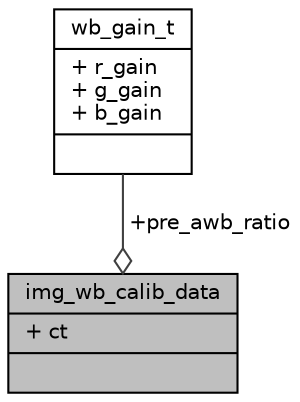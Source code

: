 digraph "img_wb_calib_data"
{
 // INTERACTIVE_SVG=YES
 // LATEX_PDF_SIZE
  bgcolor="transparent";
  edge [fontname="Helvetica",fontsize="10",labelfontname="Helvetica",labelfontsize="10"];
  node [fontname="Helvetica",fontsize="10",shape=record];
  Node1 [label="{img_wb_calib_data\n|+ ct\l|}",height=0.2,width=0.4,color="black", fillcolor="grey75", style="filled", fontcolor="black",tooltip=" "];
  Node2 -> Node1 [color="grey25",fontsize="10",style="solid",label=" +pre_awb_ratio" ,arrowhead="odiamond",fontname="Helvetica"];
  Node2 [label="{wb_gain_t\n|+ r_gain\l+ g_gain\l+ b_gain\l|}",height=0.2,width=0.4,color="black",URL="$df/d9f/structwb__gain__t.html",tooltip="Description of wb_gain."];
}
